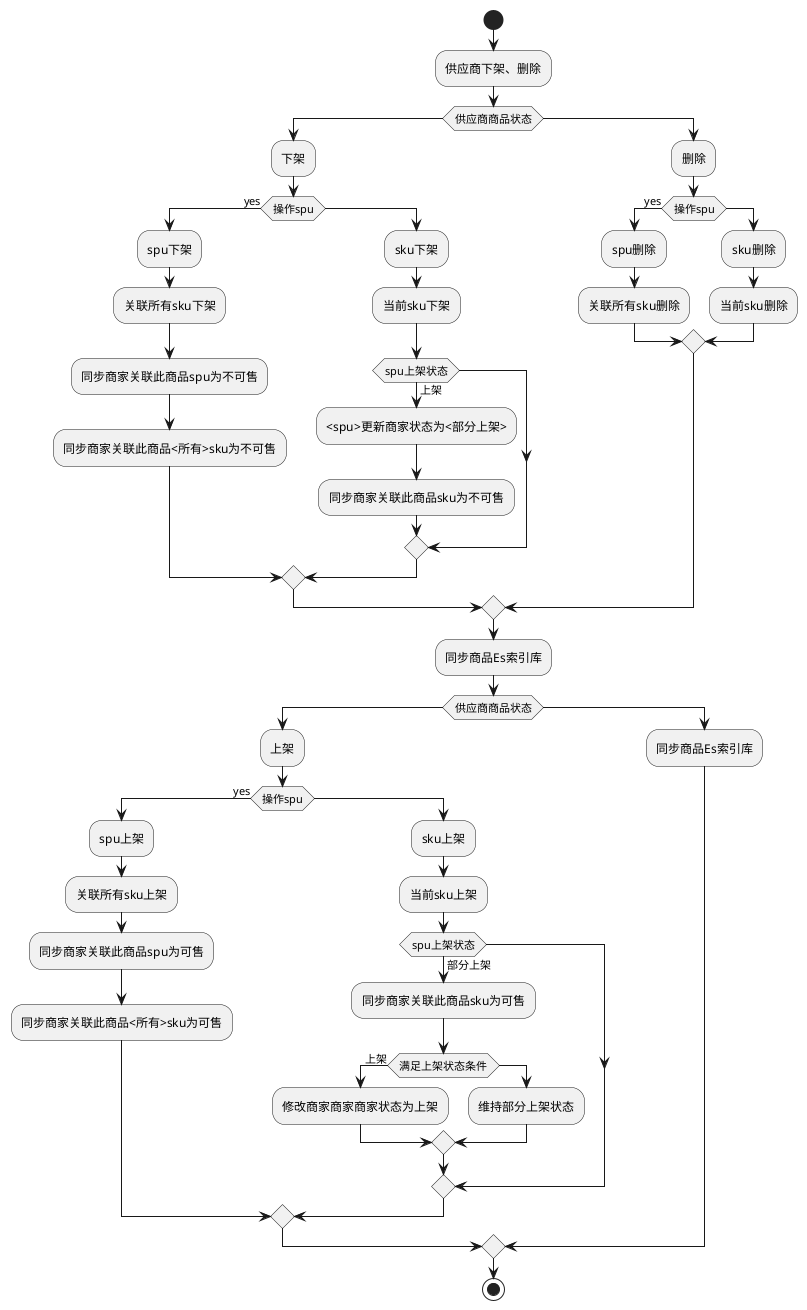 @startuml
start
:供应商下架、删除;
if(供应商商品状态)
    :下架;
    if(操作spu) then(yes)
    :spu下架;
    :关联所有sku下架;
    :同步商家关联此商品spu为不可售;
    :同步商家关联此商品<所有>sku为不可售;
    else
    :sku下架;
    :当前sku下架;
        if(spu上架状态) then (上架)
        :<spu>更新商家状态为<部分上架>;
        :同步商家关联此商品sku为不可售;
        else
        endif
    endif

else
    :删除;
   if(操作spu) then(yes)
    :spu删除;
    :关联所有sku删除;
    else
    :sku删除;
    :当前sku删除;

    endif

endif
:同步商品Es索引库;
if(供应商商品状态)
:上架;
if(操作spu) then(yes)
    :spu上架;
    :关联所有sku上架;
    :同步商家关联此商品spu为可售;
    :同步商家关联此商品<所有>sku为可售;
    else
    :sku上架;
    :当前sku上架;
        if(spu上架状态) then (部分上架)

        :同步商家关联此商品sku为可售;
            if(满足上架状态条件) then (上架)

             :修改商家商家商家状态为上架;

             else
             :维持部分上架状态;
             endif
        else
        endif
    endif
else
:同步商品Es索引库;
endif
stop
@enduml